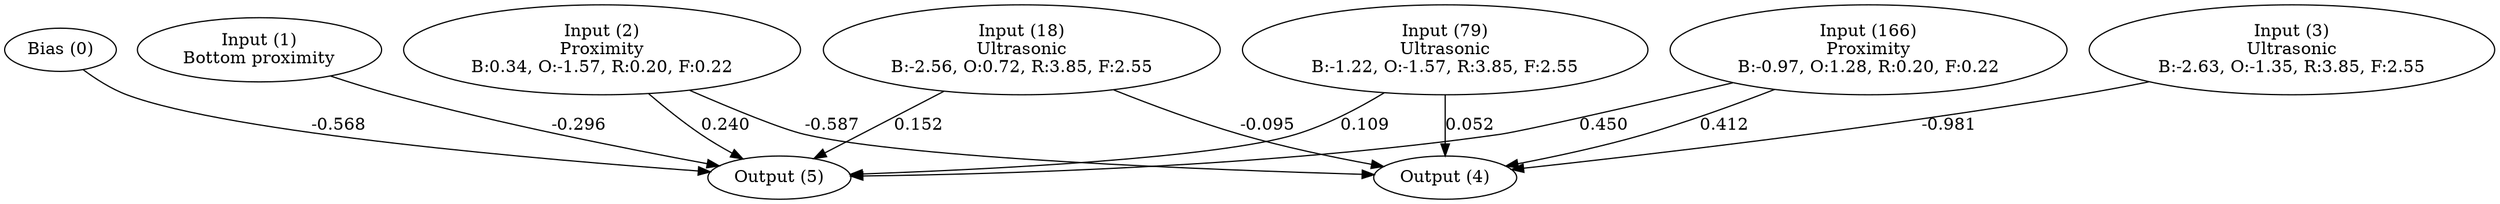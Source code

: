 digraph G {
  0 [ label="Bias (0)" ];
  1 [ label="Input (1)\nBottom proximity" ];
  2 [ label="Input (2)\nProximity\nB:0.34, O:-1.57, R:0.20, F:0.22" ];
  3 [ label="Input (3)\nUltrasonic\nB:-2.63, O:-1.35, R:3.85, F:2.55" ];
  18 [ label="Input (18)\nUltrasonic\nB:-2.56, O:0.72, R:3.85, F:2.55" ];
  79 [ label="Input (79)\nUltrasonic\nB:-1.22, O:-1.57, R:3.85, F:2.55" ];
  166 [ label="Input (166)\nProximity\nB:-0.97, O:1.28, R:0.20, F:0.22" ];
  4 [ label="Output (4)" ];
  5 [ label="Output (5)" ];
  { rank=same 0 1 2 3 18 79 166 }
  { rank=same 4 5 }
  0 -> 5 [ label="-0.568" ];
  1 -> 5 [ label="-0.296" ];
  2 -> 4 [ label="-0.587" ];
  3 -> 4 [ label="-0.981" ];
  18 -> 4 [ label="-0.095" ];
  18 -> 5 [ label="0.152" ];
  2 -> 5 [ label="0.240" ];
  79 -> 4 [ label="0.052" ];
  79 -> 5 [ label="0.109" ];
  166 -> 4 [ label="0.412" ];
  166 -> 5 [ label="0.450" ];
}
